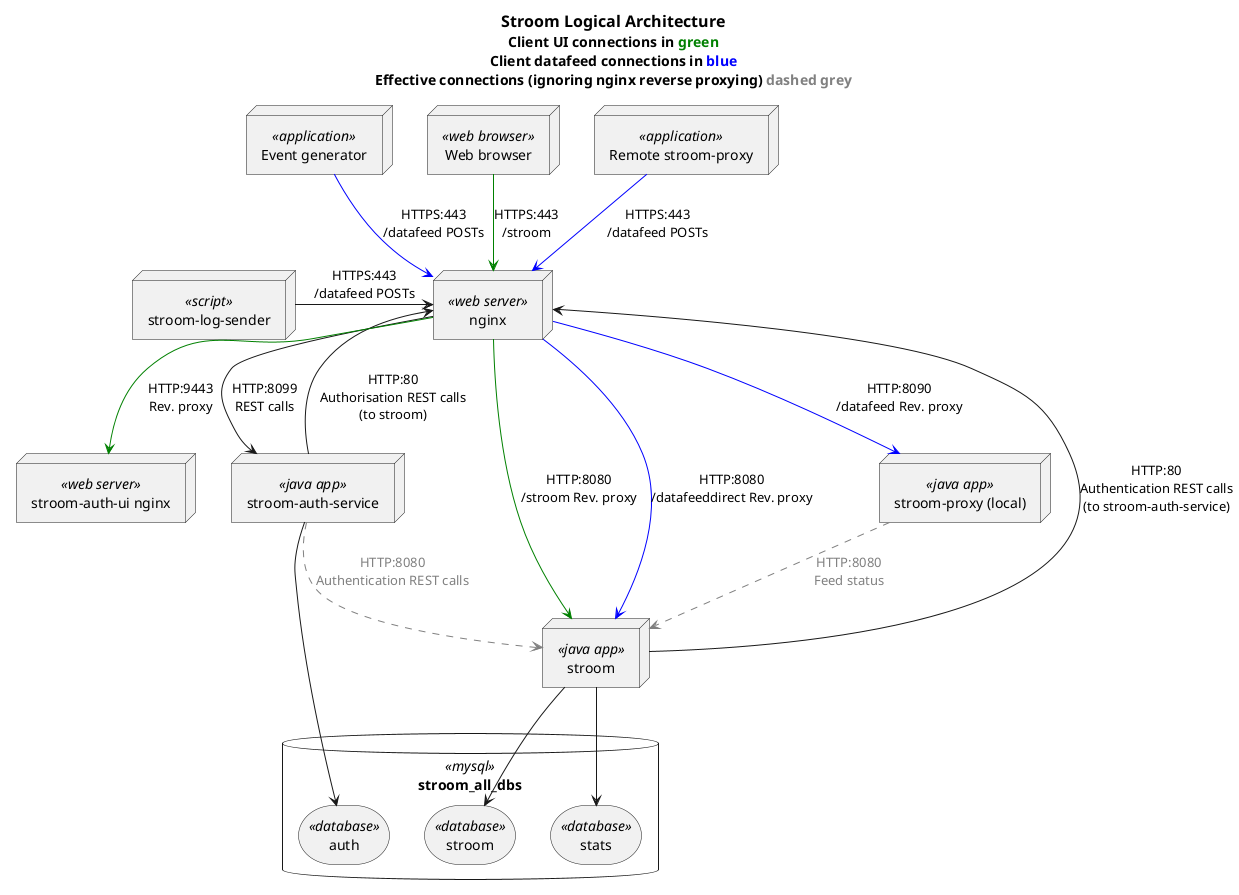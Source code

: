 @startuml

title
    ==Stroom Logical Architecture
    Client UI connections in <color:Green>green</color>
    Client datafeed connections in <color:Blue>blue</color>
    Effective connections (ignoring nginx reverse proxying) <color:Grey>dashed grey</color>
end title

'Define the various application ports
!stroom_auth_service_port=8099
!stroom_auth_ui_port=9443
!stroom_port=8080
!stroom_proxy_port=8090

'Define all the nodes (services, actors, etc.)
node "Event generator" as dataload_client_app <<application>>
node "Web browser" as ui_client_browser <<web browser>>
node "Remote stroom-proxy" as remote_proxy <<application>>
node "nginx" as nginx <<web server>>
node "stroom-auth-ui nginx" as stroom_auth_ui_nginx <<web server>>
node "stroom-auth-service" as stroom_auth_service_dropwiz <<java app>>
node "stroom" as stroom_dropwiz <<java app>>
node "stroom-proxy (local)" as stroom_proxy_dropwiz <<java app>>
node "stroom-log-sender" as stroom_log_sender_script <<script>>

database stroom_all_dbs <<mysql>> {
    storage "stroom" as stroom_db <<database>>
    storage "stats" as stroom_stats_db <<database>>
    storage "auth" as stroom_auth_db <<database>>
}

'DB connections
stroom_auth_service_dropwiz --> stroom_auth_db
stroom_dropwiz --> stroom_db
stroom_dropwiz --> stroom_stats_db

'Client connections
ui_client_browser -[#Green]-> nginx : HTTPS:443\n/stroom
dataload_client_app -[#Blue]-> nginx : HTTPS:443\n/datafeed POSTs
remote_proxy -[#Blue]-> nginx : HTTPS:443\n/datafeed POSTs

' Inter-service REST calls to nginx api gateway
stroom_dropwiz --> nginx \
    : HTTP:80\nAuthentication REST calls\n(to stroom-auth-service)
stroom_auth_service_dropwiz --> nginx \
    : HTTP:80\nAuthorisation REST calls\n(to stroom)
stroom_log_sender_script -right-> nginx \
    : HTTPS:443\n/datafeed POSTs
'stroom_auth_ui_nginx --> nginx \
'  : HTTP:80\nREST calls

'Reverse proxy connections
nginx -[#Green]-> stroom_dropwiz : HTTP:stroom_port\n/stroom Rev. proxy
nginx -[#Blue]-> stroom_dropwiz : HTTP:stroom_port\n/datafeeddirect Rev. proxy
nginx -[#Blue]-> stroom_proxy_dropwiz : HTTP:stroom_proxy_port\n/datafeed Rev. proxy
nginx -[#Green]-> stroom_auth_ui_nginx : HTTP:stroom_auth_ui_port\nRev. proxy
nginx --> stroom_auth_service_dropwiz : HTTP:stroom_auth_service_port\nREST calls

'Effective connections (i.e. ignoring ngix gateway)
'stroom_auth_ui_nginx .[#Grey].> stroom_auth_service_dropwiz \
'  : <color:Grey>HTTP:stroom_auth_service_port</color>\n<color:Grey>REST calls</color>
stroom_dropwiz .[#Grey].> stroom_auth_service_dropwiz \
    : <color:Grey>HTTP:stroom_auth_service_port</color>\n<color:Grey>Authorisation REST calls</color>
stroom_proxy_dropwiz .[#Grey].> stroom_dropwiz \
    : <color:Grey>HTTP:stroom_port</color>\n<color:Grey>Feed status</color>
stroom_auth_service_dropwiz .[#Grey].> stroom_dropwiz \
    : <color:Grey>HTTP:stroom_port</color>\n<color:Grey>Authentication REST calls</color>

' see http://plantuml.com/skinparam & https://github.com/plantuml/plantuml/pull/31

'skinparam handwritten true
'skinparam monochrome reverse
'skinparam backgroundColor DimGrey
'skinparam ClassBackgroundColor DimGrey
'skinparam ClassBorderColor WhiteSmoke
'skinparam backgroundColor transparent

' light theme
'skinparam backgroundColor LightGrey
'skinparam ClassBackgroundColor LightGrey
'skinparam ClassBorderColor CornflowerBlue
'skinparam DatabaseBackgroundColor LightGrey
'skinparam DatabaseBorderColor CornflowerBlue

'hide empty members

@enduml

